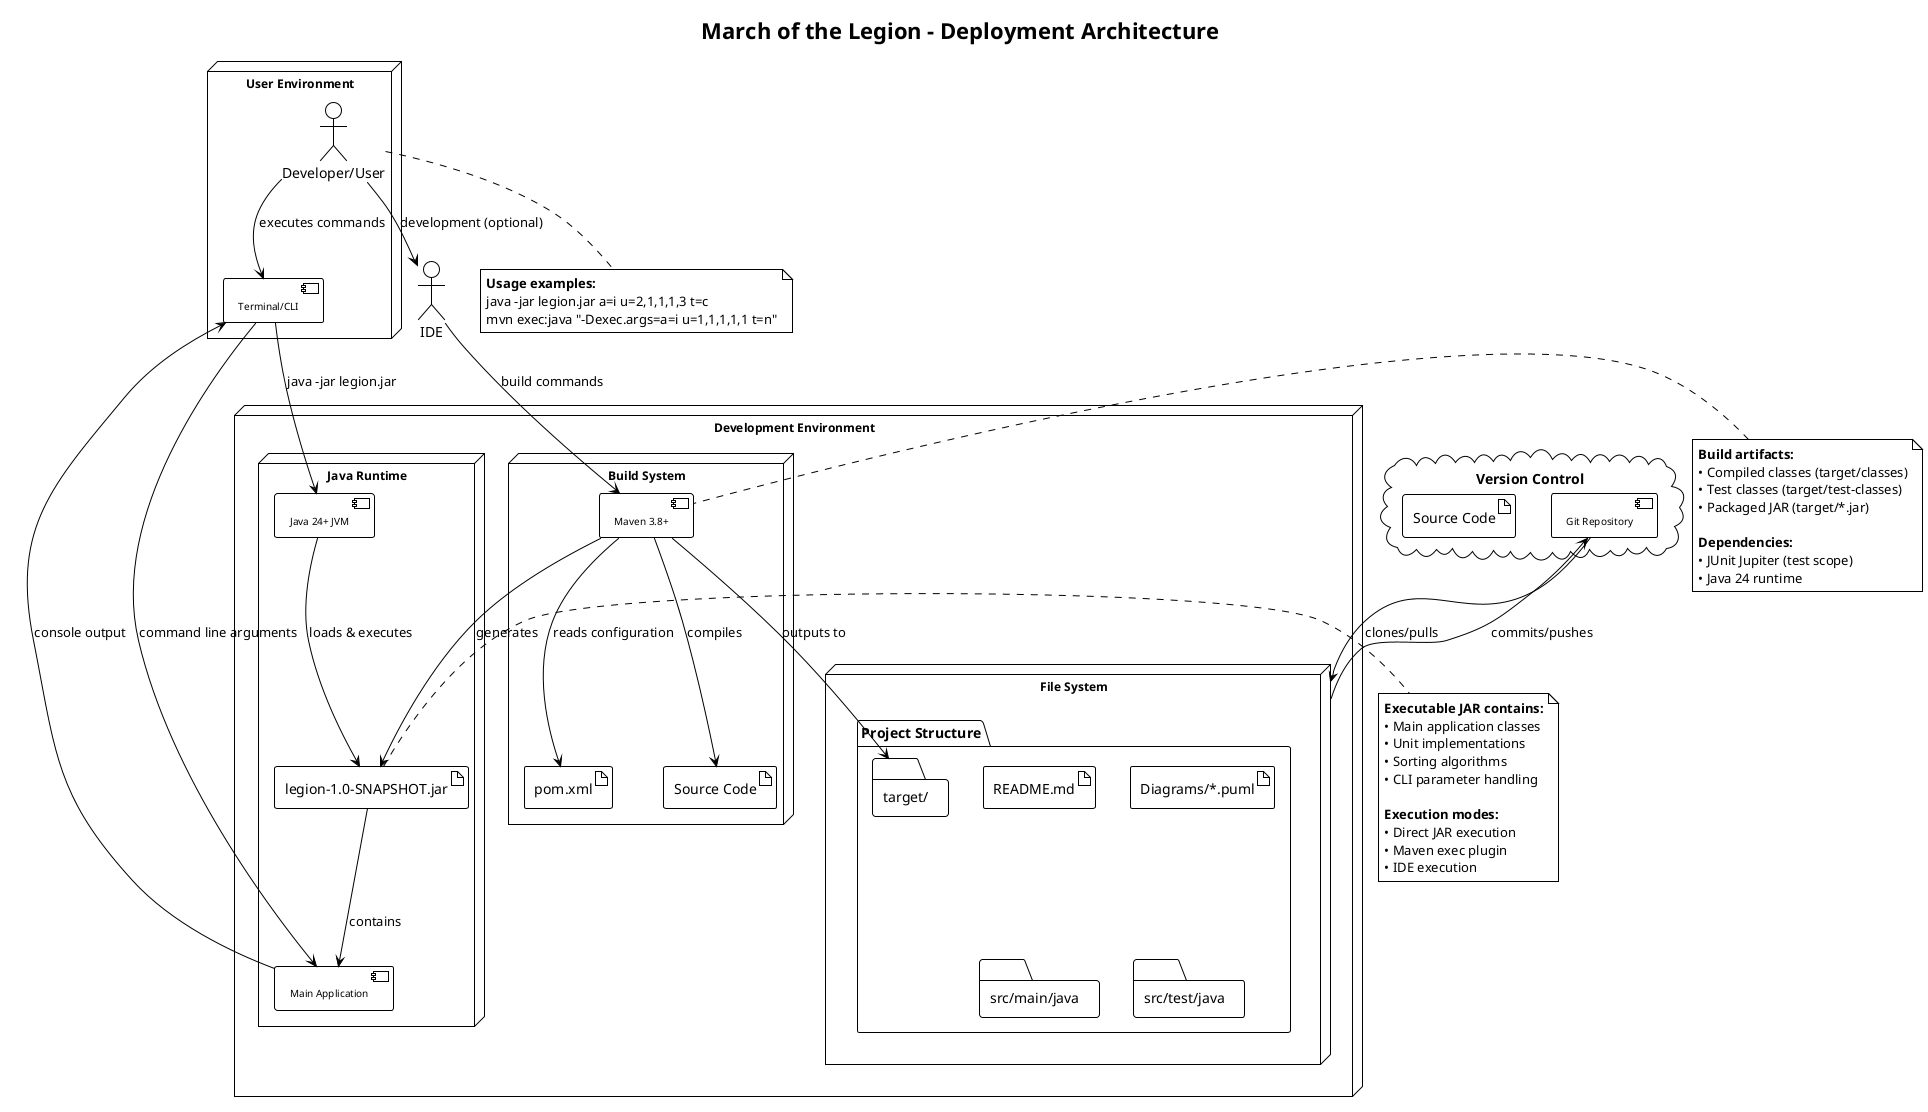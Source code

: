 @startuml deployment-diagram
!theme plain
skinparam nodeFontSize 12
skinparam componentFontSize 10

title March of the Legion - Deployment Architecture

node "Development Environment" as DevEnv {

    node "Build System" as Build {
        component [Maven 3.8+] as Maven
        artifact "pom.xml" as POM
        artifact "Source Code" as SRC

        Maven --> POM : reads configuration
        Maven --> SRC : compiles
    }

    node "Java Runtime" as JRE {
        component [Java 24+ JVM] as JVM
        artifact "legion-1.0-SNAPSHOT.jar" as JAR
        component [Main Application] as MainApp

        JVM --> JAR : loads & executes
        JAR --> MainApp : contains
    }

    node "File System" as FS {
        folder "Project Structure" as ProjectFS {
            artifact "README.md" as README
            artifact "Diagrams/*.puml" as Diagrams
            folder "src/main/java" as MainSrc
            folder "src/test/java" as TestSrc
            folder "target/" as Target
        }
    }
}

node "User Environment" as UserEnv {
    actor "Developer/User" as User
    component [Terminal/CLI] as Terminal
}

cloud "Version Control" as VCS {
    component [Git Repository] as Git
    artifact "Source Code" as GitSrc
}

' Build process
Maven --> JAR : generates
Maven --> Target : outputs to

' User interactions
User --> Terminal : executes commands
Terminal --> JVM : java -jar legion.jar
User --> IDE : development (optional)
IDE --> Maven : build commands

' Version control
FS --> Git : commits/pushes
Git --> FS : clones/pulls

' Execution flow
Terminal --> MainApp : command line arguments
MainApp --> Terminal : console output

' Deployment notes
note right of JAR
    **Executable JAR contains:**
    • Main application classes
    • Unit implementations
    • Sorting algorithms
    • CLI parameter handling

    **Execution modes:**
    • Direct JAR execution
    • Maven exec plugin
    • IDE execution
end note

note left of Maven
    **Build artifacts:**
    • Compiled classes (target/classes)
    • Test classes (target/test-classes)
    • Packaged JAR (target/*.jar)

    **Dependencies:**
    • JUnit Jupiter (test scope)
    • Java 24 runtime
end note

note bottom of User
    **Usage examples:**
    java -jar legion.jar a=i u=2,1,1,1,3 t=c
    mvn exec:java "-Dexec.args=a=i u=1,1,1,1,1 t=n"
end note

@enduml